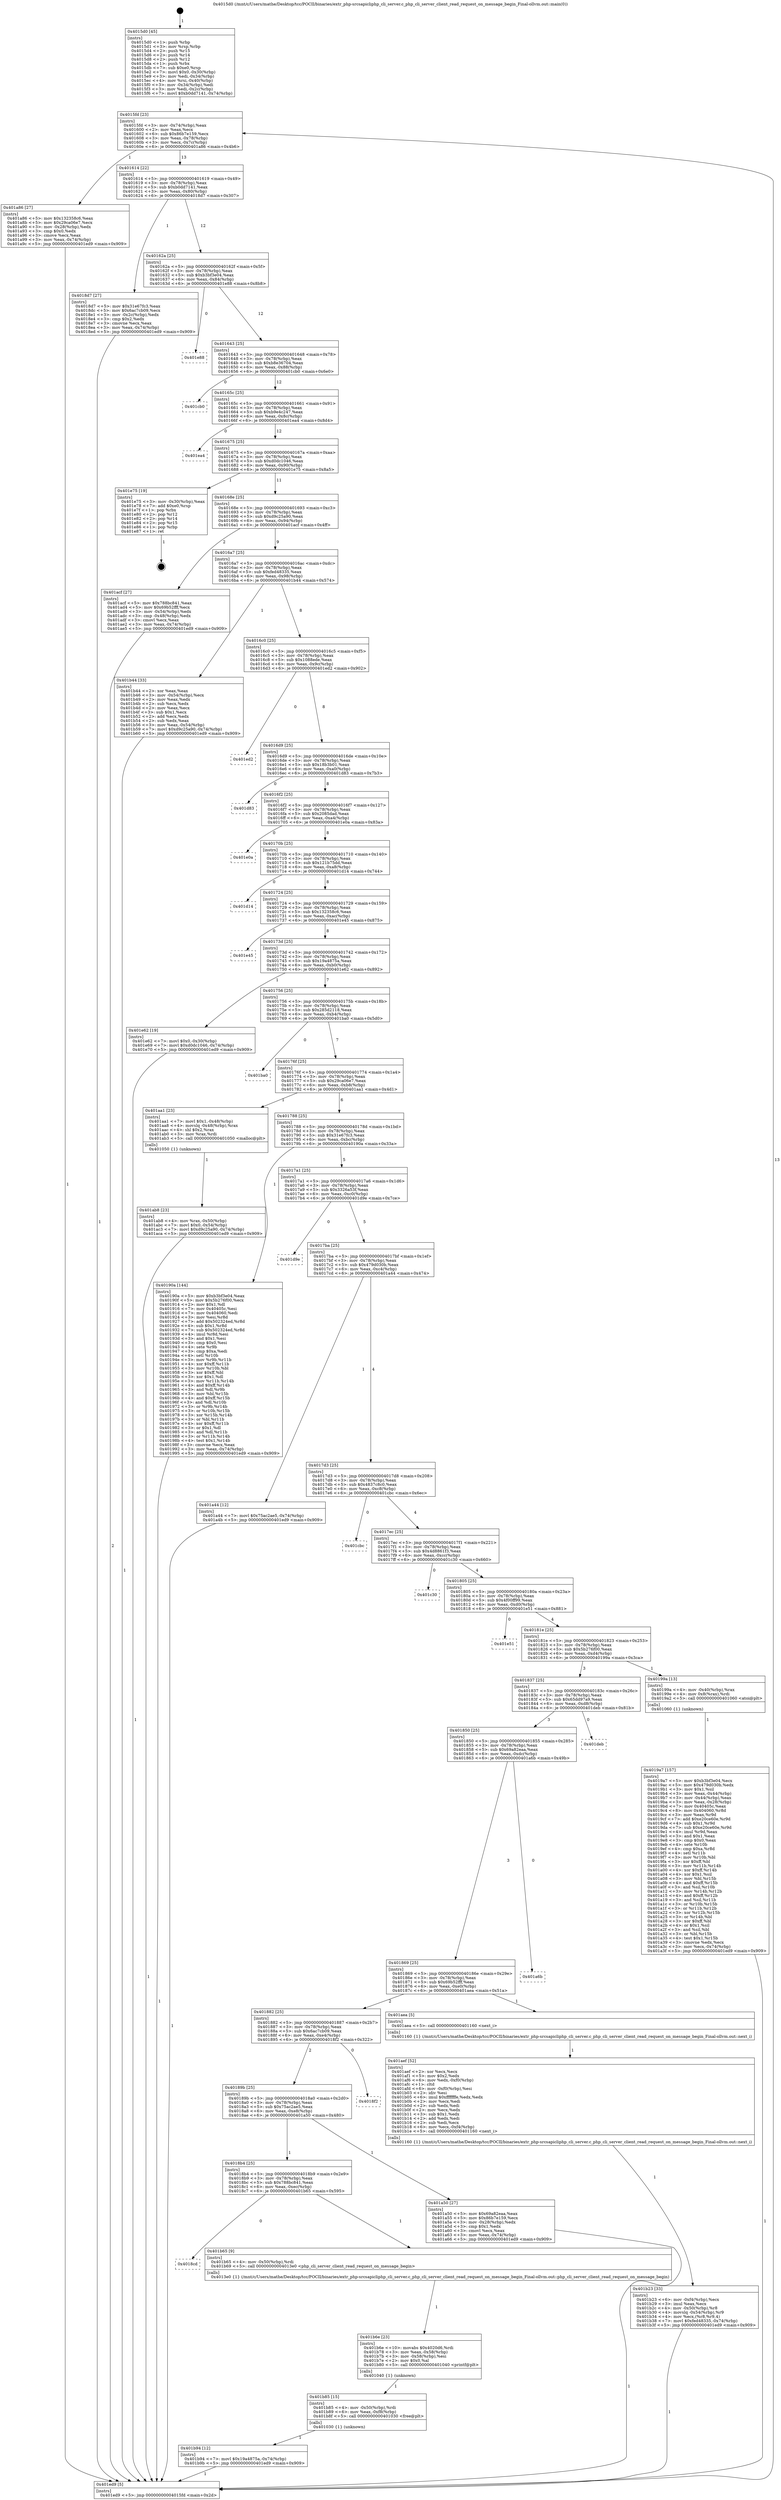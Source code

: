 digraph "0x4015d0" {
  label = "0x4015d0 (/mnt/c/Users/mathe/Desktop/tcc/POCII/binaries/extr_php-srcsapicliphp_cli_server.c_php_cli_server_client_read_request_on_message_begin_Final-ollvm.out::main(0))"
  labelloc = "t"
  node[shape=record]

  Entry [label="",width=0.3,height=0.3,shape=circle,fillcolor=black,style=filled]
  "0x4015fd" [label="{
     0x4015fd [23]\l
     | [instrs]\l
     &nbsp;&nbsp;0x4015fd \<+3\>: mov -0x74(%rbp),%eax\l
     &nbsp;&nbsp;0x401600 \<+2\>: mov %eax,%ecx\l
     &nbsp;&nbsp;0x401602 \<+6\>: sub $0x86b7e159,%ecx\l
     &nbsp;&nbsp;0x401608 \<+3\>: mov %eax,-0x78(%rbp)\l
     &nbsp;&nbsp;0x40160b \<+3\>: mov %ecx,-0x7c(%rbp)\l
     &nbsp;&nbsp;0x40160e \<+6\>: je 0000000000401a86 \<main+0x4b6\>\l
  }"]
  "0x401a86" [label="{
     0x401a86 [27]\l
     | [instrs]\l
     &nbsp;&nbsp;0x401a86 \<+5\>: mov $0x132358c6,%eax\l
     &nbsp;&nbsp;0x401a8b \<+5\>: mov $0x29ca06e7,%ecx\l
     &nbsp;&nbsp;0x401a90 \<+3\>: mov -0x28(%rbp),%edx\l
     &nbsp;&nbsp;0x401a93 \<+3\>: cmp $0x0,%edx\l
     &nbsp;&nbsp;0x401a96 \<+3\>: cmove %ecx,%eax\l
     &nbsp;&nbsp;0x401a99 \<+3\>: mov %eax,-0x74(%rbp)\l
     &nbsp;&nbsp;0x401a9c \<+5\>: jmp 0000000000401ed9 \<main+0x909\>\l
  }"]
  "0x401614" [label="{
     0x401614 [22]\l
     | [instrs]\l
     &nbsp;&nbsp;0x401614 \<+5\>: jmp 0000000000401619 \<main+0x49\>\l
     &nbsp;&nbsp;0x401619 \<+3\>: mov -0x78(%rbp),%eax\l
     &nbsp;&nbsp;0x40161c \<+5\>: sub $0xb0dd7141,%eax\l
     &nbsp;&nbsp;0x401621 \<+3\>: mov %eax,-0x80(%rbp)\l
     &nbsp;&nbsp;0x401624 \<+6\>: je 00000000004018d7 \<main+0x307\>\l
  }"]
  Exit [label="",width=0.3,height=0.3,shape=circle,fillcolor=black,style=filled,peripheries=2]
  "0x4018d7" [label="{
     0x4018d7 [27]\l
     | [instrs]\l
     &nbsp;&nbsp;0x4018d7 \<+5\>: mov $0x31e67fc3,%eax\l
     &nbsp;&nbsp;0x4018dc \<+5\>: mov $0x6ac7cb09,%ecx\l
     &nbsp;&nbsp;0x4018e1 \<+3\>: mov -0x2c(%rbp),%edx\l
     &nbsp;&nbsp;0x4018e4 \<+3\>: cmp $0x2,%edx\l
     &nbsp;&nbsp;0x4018e7 \<+3\>: cmovne %ecx,%eax\l
     &nbsp;&nbsp;0x4018ea \<+3\>: mov %eax,-0x74(%rbp)\l
     &nbsp;&nbsp;0x4018ed \<+5\>: jmp 0000000000401ed9 \<main+0x909\>\l
  }"]
  "0x40162a" [label="{
     0x40162a [25]\l
     | [instrs]\l
     &nbsp;&nbsp;0x40162a \<+5\>: jmp 000000000040162f \<main+0x5f\>\l
     &nbsp;&nbsp;0x40162f \<+3\>: mov -0x78(%rbp),%eax\l
     &nbsp;&nbsp;0x401632 \<+5\>: sub $0xb3bf3e04,%eax\l
     &nbsp;&nbsp;0x401637 \<+6\>: mov %eax,-0x84(%rbp)\l
     &nbsp;&nbsp;0x40163d \<+6\>: je 0000000000401e88 \<main+0x8b8\>\l
  }"]
  "0x401ed9" [label="{
     0x401ed9 [5]\l
     | [instrs]\l
     &nbsp;&nbsp;0x401ed9 \<+5\>: jmp 00000000004015fd \<main+0x2d\>\l
  }"]
  "0x4015d0" [label="{
     0x4015d0 [45]\l
     | [instrs]\l
     &nbsp;&nbsp;0x4015d0 \<+1\>: push %rbp\l
     &nbsp;&nbsp;0x4015d1 \<+3\>: mov %rsp,%rbp\l
     &nbsp;&nbsp;0x4015d4 \<+2\>: push %r15\l
     &nbsp;&nbsp;0x4015d6 \<+2\>: push %r14\l
     &nbsp;&nbsp;0x4015d8 \<+2\>: push %r12\l
     &nbsp;&nbsp;0x4015da \<+1\>: push %rbx\l
     &nbsp;&nbsp;0x4015db \<+7\>: sub $0xe0,%rsp\l
     &nbsp;&nbsp;0x4015e2 \<+7\>: movl $0x0,-0x30(%rbp)\l
     &nbsp;&nbsp;0x4015e9 \<+3\>: mov %edi,-0x34(%rbp)\l
     &nbsp;&nbsp;0x4015ec \<+4\>: mov %rsi,-0x40(%rbp)\l
     &nbsp;&nbsp;0x4015f0 \<+3\>: mov -0x34(%rbp),%edi\l
     &nbsp;&nbsp;0x4015f3 \<+3\>: mov %edi,-0x2c(%rbp)\l
     &nbsp;&nbsp;0x4015f6 \<+7\>: movl $0xb0dd7141,-0x74(%rbp)\l
  }"]
  "0x401b94" [label="{
     0x401b94 [12]\l
     | [instrs]\l
     &nbsp;&nbsp;0x401b94 \<+7\>: movl $0x19a4875a,-0x74(%rbp)\l
     &nbsp;&nbsp;0x401b9b \<+5\>: jmp 0000000000401ed9 \<main+0x909\>\l
  }"]
  "0x401e88" [label="{
     0x401e88\l
  }", style=dashed]
  "0x401643" [label="{
     0x401643 [25]\l
     | [instrs]\l
     &nbsp;&nbsp;0x401643 \<+5\>: jmp 0000000000401648 \<main+0x78\>\l
     &nbsp;&nbsp;0x401648 \<+3\>: mov -0x78(%rbp),%eax\l
     &nbsp;&nbsp;0x40164b \<+5\>: sub $0xb8e36704,%eax\l
     &nbsp;&nbsp;0x401650 \<+6\>: mov %eax,-0x88(%rbp)\l
     &nbsp;&nbsp;0x401656 \<+6\>: je 0000000000401cb0 \<main+0x6e0\>\l
  }"]
  "0x401b85" [label="{
     0x401b85 [15]\l
     | [instrs]\l
     &nbsp;&nbsp;0x401b85 \<+4\>: mov -0x50(%rbp),%rdi\l
     &nbsp;&nbsp;0x401b89 \<+6\>: mov %eax,-0xf8(%rbp)\l
     &nbsp;&nbsp;0x401b8f \<+5\>: call 0000000000401030 \<free@plt\>\l
     | [calls]\l
     &nbsp;&nbsp;0x401030 \{1\} (unknown)\l
  }"]
  "0x401cb0" [label="{
     0x401cb0\l
  }", style=dashed]
  "0x40165c" [label="{
     0x40165c [25]\l
     | [instrs]\l
     &nbsp;&nbsp;0x40165c \<+5\>: jmp 0000000000401661 \<main+0x91\>\l
     &nbsp;&nbsp;0x401661 \<+3\>: mov -0x78(%rbp),%eax\l
     &nbsp;&nbsp;0x401664 \<+5\>: sub $0xb9e4c247,%eax\l
     &nbsp;&nbsp;0x401669 \<+6\>: mov %eax,-0x8c(%rbp)\l
     &nbsp;&nbsp;0x40166f \<+6\>: je 0000000000401ea4 \<main+0x8d4\>\l
  }"]
  "0x401b6e" [label="{
     0x401b6e [23]\l
     | [instrs]\l
     &nbsp;&nbsp;0x401b6e \<+10\>: movabs $0x4020d6,%rdi\l
     &nbsp;&nbsp;0x401b78 \<+3\>: mov %eax,-0x58(%rbp)\l
     &nbsp;&nbsp;0x401b7b \<+3\>: mov -0x58(%rbp),%esi\l
     &nbsp;&nbsp;0x401b7e \<+2\>: mov $0x0,%al\l
     &nbsp;&nbsp;0x401b80 \<+5\>: call 0000000000401040 \<printf@plt\>\l
     | [calls]\l
     &nbsp;&nbsp;0x401040 \{1\} (unknown)\l
  }"]
  "0x401ea4" [label="{
     0x401ea4\l
  }", style=dashed]
  "0x401675" [label="{
     0x401675 [25]\l
     | [instrs]\l
     &nbsp;&nbsp;0x401675 \<+5\>: jmp 000000000040167a \<main+0xaa\>\l
     &nbsp;&nbsp;0x40167a \<+3\>: mov -0x78(%rbp),%eax\l
     &nbsp;&nbsp;0x40167d \<+5\>: sub $0xd0dc1046,%eax\l
     &nbsp;&nbsp;0x401682 \<+6\>: mov %eax,-0x90(%rbp)\l
     &nbsp;&nbsp;0x401688 \<+6\>: je 0000000000401e75 \<main+0x8a5\>\l
  }"]
  "0x4018cd" [label="{
     0x4018cd\l
  }", style=dashed]
  "0x401e75" [label="{
     0x401e75 [19]\l
     | [instrs]\l
     &nbsp;&nbsp;0x401e75 \<+3\>: mov -0x30(%rbp),%eax\l
     &nbsp;&nbsp;0x401e78 \<+7\>: add $0xe0,%rsp\l
     &nbsp;&nbsp;0x401e7f \<+1\>: pop %rbx\l
     &nbsp;&nbsp;0x401e80 \<+2\>: pop %r12\l
     &nbsp;&nbsp;0x401e82 \<+2\>: pop %r14\l
     &nbsp;&nbsp;0x401e84 \<+2\>: pop %r15\l
     &nbsp;&nbsp;0x401e86 \<+1\>: pop %rbp\l
     &nbsp;&nbsp;0x401e87 \<+1\>: ret\l
  }"]
  "0x40168e" [label="{
     0x40168e [25]\l
     | [instrs]\l
     &nbsp;&nbsp;0x40168e \<+5\>: jmp 0000000000401693 \<main+0xc3\>\l
     &nbsp;&nbsp;0x401693 \<+3\>: mov -0x78(%rbp),%eax\l
     &nbsp;&nbsp;0x401696 \<+5\>: sub $0xd9c25a90,%eax\l
     &nbsp;&nbsp;0x40169b \<+6\>: mov %eax,-0x94(%rbp)\l
     &nbsp;&nbsp;0x4016a1 \<+6\>: je 0000000000401acf \<main+0x4ff\>\l
  }"]
  "0x401b65" [label="{
     0x401b65 [9]\l
     | [instrs]\l
     &nbsp;&nbsp;0x401b65 \<+4\>: mov -0x50(%rbp),%rdi\l
     &nbsp;&nbsp;0x401b69 \<+5\>: call 00000000004013e0 \<php_cli_server_client_read_request_on_message_begin\>\l
     | [calls]\l
     &nbsp;&nbsp;0x4013e0 \{1\} (/mnt/c/Users/mathe/Desktop/tcc/POCII/binaries/extr_php-srcsapicliphp_cli_server.c_php_cli_server_client_read_request_on_message_begin_Final-ollvm.out::php_cli_server_client_read_request_on_message_begin)\l
  }"]
  "0x401acf" [label="{
     0x401acf [27]\l
     | [instrs]\l
     &nbsp;&nbsp;0x401acf \<+5\>: mov $0x788bc841,%eax\l
     &nbsp;&nbsp;0x401ad4 \<+5\>: mov $0x69b52fff,%ecx\l
     &nbsp;&nbsp;0x401ad9 \<+3\>: mov -0x54(%rbp),%edx\l
     &nbsp;&nbsp;0x401adc \<+3\>: cmp -0x48(%rbp),%edx\l
     &nbsp;&nbsp;0x401adf \<+3\>: cmovl %ecx,%eax\l
     &nbsp;&nbsp;0x401ae2 \<+3\>: mov %eax,-0x74(%rbp)\l
     &nbsp;&nbsp;0x401ae5 \<+5\>: jmp 0000000000401ed9 \<main+0x909\>\l
  }"]
  "0x4016a7" [label="{
     0x4016a7 [25]\l
     | [instrs]\l
     &nbsp;&nbsp;0x4016a7 \<+5\>: jmp 00000000004016ac \<main+0xdc\>\l
     &nbsp;&nbsp;0x4016ac \<+3\>: mov -0x78(%rbp),%eax\l
     &nbsp;&nbsp;0x4016af \<+5\>: sub $0xfed48335,%eax\l
     &nbsp;&nbsp;0x4016b4 \<+6\>: mov %eax,-0x98(%rbp)\l
     &nbsp;&nbsp;0x4016ba \<+6\>: je 0000000000401b44 \<main+0x574\>\l
  }"]
  "0x401b23" [label="{
     0x401b23 [33]\l
     | [instrs]\l
     &nbsp;&nbsp;0x401b23 \<+6\>: mov -0xf4(%rbp),%ecx\l
     &nbsp;&nbsp;0x401b29 \<+3\>: imul %eax,%ecx\l
     &nbsp;&nbsp;0x401b2c \<+4\>: mov -0x50(%rbp),%r8\l
     &nbsp;&nbsp;0x401b30 \<+4\>: movslq -0x54(%rbp),%r9\l
     &nbsp;&nbsp;0x401b34 \<+4\>: mov %ecx,(%r8,%r9,4)\l
     &nbsp;&nbsp;0x401b38 \<+7\>: movl $0xfed48335,-0x74(%rbp)\l
     &nbsp;&nbsp;0x401b3f \<+5\>: jmp 0000000000401ed9 \<main+0x909\>\l
  }"]
  "0x401b44" [label="{
     0x401b44 [33]\l
     | [instrs]\l
     &nbsp;&nbsp;0x401b44 \<+2\>: xor %eax,%eax\l
     &nbsp;&nbsp;0x401b46 \<+3\>: mov -0x54(%rbp),%ecx\l
     &nbsp;&nbsp;0x401b49 \<+2\>: mov %eax,%edx\l
     &nbsp;&nbsp;0x401b4b \<+2\>: sub %ecx,%edx\l
     &nbsp;&nbsp;0x401b4d \<+2\>: mov %eax,%ecx\l
     &nbsp;&nbsp;0x401b4f \<+3\>: sub $0x1,%ecx\l
     &nbsp;&nbsp;0x401b52 \<+2\>: add %ecx,%edx\l
     &nbsp;&nbsp;0x401b54 \<+2\>: sub %edx,%eax\l
     &nbsp;&nbsp;0x401b56 \<+3\>: mov %eax,-0x54(%rbp)\l
     &nbsp;&nbsp;0x401b59 \<+7\>: movl $0xd9c25a90,-0x74(%rbp)\l
     &nbsp;&nbsp;0x401b60 \<+5\>: jmp 0000000000401ed9 \<main+0x909\>\l
  }"]
  "0x4016c0" [label="{
     0x4016c0 [25]\l
     | [instrs]\l
     &nbsp;&nbsp;0x4016c0 \<+5\>: jmp 00000000004016c5 \<main+0xf5\>\l
     &nbsp;&nbsp;0x4016c5 \<+3\>: mov -0x78(%rbp),%eax\l
     &nbsp;&nbsp;0x4016c8 \<+5\>: sub $0x1088ede,%eax\l
     &nbsp;&nbsp;0x4016cd \<+6\>: mov %eax,-0x9c(%rbp)\l
     &nbsp;&nbsp;0x4016d3 \<+6\>: je 0000000000401ed2 \<main+0x902\>\l
  }"]
  "0x401aef" [label="{
     0x401aef [52]\l
     | [instrs]\l
     &nbsp;&nbsp;0x401aef \<+2\>: xor %ecx,%ecx\l
     &nbsp;&nbsp;0x401af1 \<+5\>: mov $0x2,%edx\l
     &nbsp;&nbsp;0x401af6 \<+6\>: mov %edx,-0xf0(%rbp)\l
     &nbsp;&nbsp;0x401afc \<+1\>: cltd\l
     &nbsp;&nbsp;0x401afd \<+6\>: mov -0xf0(%rbp),%esi\l
     &nbsp;&nbsp;0x401b03 \<+2\>: idiv %esi\l
     &nbsp;&nbsp;0x401b05 \<+6\>: imul $0xfffffffe,%edx,%edx\l
     &nbsp;&nbsp;0x401b0b \<+2\>: mov %ecx,%edi\l
     &nbsp;&nbsp;0x401b0d \<+2\>: sub %edx,%edi\l
     &nbsp;&nbsp;0x401b0f \<+2\>: mov %ecx,%edx\l
     &nbsp;&nbsp;0x401b11 \<+3\>: sub $0x1,%edx\l
     &nbsp;&nbsp;0x401b14 \<+2\>: add %edx,%edi\l
     &nbsp;&nbsp;0x401b16 \<+2\>: sub %edi,%ecx\l
     &nbsp;&nbsp;0x401b18 \<+6\>: mov %ecx,-0xf4(%rbp)\l
     &nbsp;&nbsp;0x401b1e \<+5\>: call 0000000000401160 \<next_i\>\l
     | [calls]\l
     &nbsp;&nbsp;0x401160 \{1\} (/mnt/c/Users/mathe/Desktop/tcc/POCII/binaries/extr_php-srcsapicliphp_cli_server.c_php_cli_server_client_read_request_on_message_begin_Final-ollvm.out::next_i)\l
  }"]
  "0x401ed2" [label="{
     0x401ed2\l
  }", style=dashed]
  "0x4016d9" [label="{
     0x4016d9 [25]\l
     | [instrs]\l
     &nbsp;&nbsp;0x4016d9 \<+5\>: jmp 00000000004016de \<main+0x10e\>\l
     &nbsp;&nbsp;0x4016de \<+3\>: mov -0x78(%rbp),%eax\l
     &nbsp;&nbsp;0x4016e1 \<+5\>: sub $0x18b3b01,%eax\l
     &nbsp;&nbsp;0x4016e6 \<+6\>: mov %eax,-0xa0(%rbp)\l
     &nbsp;&nbsp;0x4016ec \<+6\>: je 0000000000401d83 \<main+0x7b3\>\l
  }"]
  "0x401ab8" [label="{
     0x401ab8 [23]\l
     | [instrs]\l
     &nbsp;&nbsp;0x401ab8 \<+4\>: mov %rax,-0x50(%rbp)\l
     &nbsp;&nbsp;0x401abc \<+7\>: movl $0x0,-0x54(%rbp)\l
     &nbsp;&nbsp;0x401ac3 \<+7\>: movl $0xd9c25a90,-0x74(%rbp)\l
     &nbsp;&nbsp;0x401aca \<+5\>: jmp 0000000000401ed9 \<main+0x909\>\l
  }"]
  "0x401d83" [label="{
     0x401d83\l
  }", style=dashed]
  "0x4016f2" [label="{
     0x4016f2 [25]\l
     | [instrs]\l
     &nbsp;&nbsp;0x4016f2 \<+5\>: jmp 00000000004016f7 \<main+0x127\>\l
     &nbsp;&nbsp;0x4016f7 \<+3\>: mov -0x78(%rbp),%eax\l
     &nbsp;&nbsp;0x4016fa \<+5\>: sub $0x2085dad,%eax\l
     &nbsp;&nbsp;0x4016ff \<+6\>: mov %eax,-0xa4(%rbp)\l
     &nbsp;&nbsp;0x401705 \<+6\>: je 0000000000401e0a \<main+0x83a\>\l
  }"]
  "0x4018b4" [label="{
     0x4018b4 [25]\l
     | [instrs]\l
     &nbsp;&nbsp;0x4018b4 \<+5\>: jmp 00000000004018b9 \<main+0x2e9\>\l
     &nbsp;&nbsp;0x4018b9 \<+3\>: mov -0x78(%rbp),%eax\l
     &nbsp;&nbsp;0x4018bc \<+5\>: sub $0x788bc841,%eax\l
     &nbsp;&nbsp;0x4018c1 \<+6\>: mov %eax,-0xec(%rbp)\l
     &nbsp;&nbsp;0x4018c7 \<+6\>: je 0000000000401b65 \<main+0x595\>\l
  }"]
  "0x401e0a" [label="{
     0x401e0a\l
  }", style=dashed]
  "0x40170b" [label="{
     0x40170b [25]\l
     | [instrs]\l
     &nbsp;&nbsp;0x40170b \<+5\>: jmp 0000000000401710 \<main+0x140\>\l
     &nbsp;&nbsp;0x401710 \<+3\>: mov -0x78(%rbp),%eax\l
     &nbsp;&nbsp;0x401713 \<+5\>: sub $0x121b75dd,%eax\l
     &nbsp;&nbsp;0x401718 \<+6\>: mov %eax,-0xa8(%rbp)\l
     &nbsp;&nbsp;0x40171e \<+6\>: je 0000000000401d14 \<main+0x744\>\l
  }"]
  "0x401a50" [label="{
     0x401a50 [27]\l
     | [instrs]\l
     &nbsp;&nbsp;0x401a50 \<+5\>: mov $0x69a82eaa,%eax\l
     &nbsp;&nbsp;0x401a55 \<+5\>: mov $0x86b7e159,%ecx\l
     &nbsp;&nbsp;0x401a5a \<+3\>: mov -0x28(%rbp),%edx\l
     &nbsp;&nbsp;0x401a5d \<+3\>: cmp $0x1,%edx\l
     &nbsp;&nbsp;0x401a60 \<+3\>: cmovl %ecx,%eax\l
     &nbsp;&nbsp;0x401a63 \<+3\>: mov %eax,-0x74(%rbp)\l
     &nbsp;&nbsp;0x401a66 \<+5\>: jmp 0000000000401ed9 \<main+0x909\>\l
  }"]
  "0x401d14" [label="{
     0x401d14\l
  }", style=dashed]
  "0x401724" [label="{
     0x401724 [25]\l
     | [instrs]\l
     &nbsp;&nbsp;0x401724 \<+5\>: jmp 0000000000401729 \<main+0x159\>\l
     &nbsp;&nbsp;0x401729 \<+3\>: mov -0x78(%rbp),%eax\l
     &nbsp;&nbsp;0x40172c \<+5\>: sub $0x132358c6,%eax\l
     &nbsp;&nbsp;0x401731 \<+6\>: mov %eax,-0xac(%rbp)\l
     &nbsp;&nbsp;0x401737 \<+6\>: je 0000000000401e45 \<main+0x875\>\l
  }"]
  "0x40189b" [label="{
     0x40189b [25]\l
     | [instrs]\l
     &nbsp;&nbsp;0x40189b \<+5\>: jmp 00000000004018a0 \<main+0x2d0\>\l
     &nbsp;&nbsp;0x4018a0 \<+3\>: mov -0x78(%rbp),%eax\l
     &nbsp;&nbsp;0x4018a3 \<+5\>: sub $0x75ac2ae5,%eax\l
     &nbsp;&nbsp;0x4018a8 \<+6\>: mov %eax,-0xe8(%rbp)\l
     &nbsp;&nbsp;0x4018ae \<+6\>: je 0000000000401a50 \<main+0x480\>\l
  }"]
  "0x401e45" [label="{
     0x401e45\l
  }", style=dashed]
  "0x40173d" [label="{
     0x40173d [25]\l
     | [instrs]\l
     &nbsp;&nbsp;0x40173d \<+5\>: jmp 0000000000401742 \<main+0x172\>\l
     &nbsp;&nbsp;0x401742 \<+3\>: mov -0x78(%rbp),%eax\l
     &nbsp;&nbsp;0x401745 \<+5\>: sub $0x19a4875a,%eax\l
     &nbsp;&nbsp;0x40174a \<+6\>: mov %eax,-0xb0(%rbp)\l
     &nbsp;&nbsp;0x401750 \<+6\>: je 0000000000401e62 \<main+0x892\>\l
  }"]
  "0x4018f2" [label="{
     0x4018f2\l
  }", style=dashed]
  "0x401e62" [label="{
     0x401e62 [19]\l
     | [instrs]\l
     &nbsp;&nbsp;0x401e62 \<+7\>: movl $0x0,-0x30(%rbp)\l
     &nbsp;&nbsp;0x401e69 \<+7\>: movl $0xd0dc1046,-0x74(%rbp)\l
     &nbsp;&nbsp;0x401e70 \<+5\>: jmp 0000000000401ed9 \<main+0x909\>\l
  }"]
  "0x401756" [label="{
     0x401756 [25]\l
     | [instrs]\l
     &nbsp;&nbsp;0x401756 \<+5\>: jmp 000000000040175b \<main+0x18b\>\l
     &nbsp;&nbsp;0x40175b \<+3\>: mov -0x78(%rbp),%eax\l
     &nbsp;&nbsp;0x40175e \<+5\>: sub $0x285d2118,%eax\l
     &nbsp;&nbsp;0x401763 \<+6\>: mov %eax,-0xb4(%rbp)\l
     &nbsp;&nbsp;0x401769 \<+6\>: je 0000000000401ba0 \<main+0x5d0\>\l
  }"]
  "0x401882" [label="{
     0x401882 [25]\l
     | [instrs]\l
     &nbsp;&nbsp;0x401882 \<+5\>: jmp 0000000000401887 \<main+0x2b7\>\l
     &nbsp;&nbsp;0x401887 \<+3\>: mov -0x78(%rbp),%eax\l
     &nbsp;&nbsp;0x40188a \<+5\>: sub $0x6ac7cb09,%eax\l
     &nbsp;&nbsp;0x40188f \<+6\>: mov %eax,-0xe4(%rbp)\l
     &nbsp;&nbsp;0x401895 \<+6\>: je 00000000004018f2 \<main+0x322\>\l
  }"]
  "0x401ba0" [label="{
     0x401ba0\l
  }", style=dashed]
  "0x40176f" [label="{
     0x40176f [25]\l
     | [instrs]\l
     &nbsp;&nbsp;0x40176f \<+5\>: jmp 0000000000401774 \<main+0x1a4\>\l
     &nbsp;&nbsp;0x401774 \<+3\>: mov -0x78(%rbp),%eax\l
     &nbsp;&nbsp;0x401777 \<+5\>: sub $0x29ca06e7,%eax\l
     &nbsp;&nbsp;0x40177c \<+6\>: mov %eax,-0xb8(%rbp)\l
     &nbsp;&nbsp;0x401782 \<+6\>: je 0000000000401aa1 \<main+0x4d1\>\l
  }"]
  "0x401aea" [label="{
     0x401aea [5]\l
     | [instrs]\l
     &nbsp;&nbsp;0x401aea \<+5\>: call 0000000000401160 \<next_i\>\l
     | [calls]\l
     &nbsp;&nbsp;0x401160 \{1\} (/mnt/c/Users/mathe/Desktop/tcc/POCII/binaries/extr_php-srcsapicliphp_cli_server.c_php_cli_server_client_read_request_on_message_begin_Final-ollvm.out::next_i)\l
  }"]
  "0x401aa1" [label="{
     0x401aa1 [23]\l
     | [instrs]\l
     &nbsp;&nbsp;0x401aa1 \<+7\>: movl $0x1,-0x48(%rbp)\l
     &nbsp;&nbsp;0x401aa8 \<+4\>: movslq -0x48(%rbp),%rax\l
     &nbsp;&nbsp;0x401aac \<+4\>: shl $0x2,%rax\l
     &nbsp;&nbsp;0x401ab0 \<+3\>: mov %rax,%rdi\l
     &nbsp;&nbsp;0x401ab3 \<+5\>: call 0000000000401050 \<malloc@plt\>\l
     | [calls]\l
     &nbsp;&nbsp;0x401050 \{1\} (unknown)\l
  }"]
  "0x401788" [label="{
     0x401788 [25]\l
     | [instrs]\l
     &nbsp;&nbsp;0x401788 \<+5\>: jmp 000000000040178d \<main+0x1bd\>\l
     &nbsp;&nbsp;0x40178d \<+3\>: mov -0x78(%rbp),%eax\l
     &nbsp;&nbsp;0x401790 \<+5\>: sub $0x31e67fc3,%eax\l
     &nbsp;&nbsp;0x401795 \<+6\>: mov %eax,-0xbc(%rbp)\l
     &nbsp;&nbsp;0x40179b \<+6\>: je 000000000040190a \<main+0x33a\>\l
  }"]
  "0x401869" [label="{
     0x401869 [25]\l
     | [instrs]\l
     &nbsp;&nbsp;0x401869 \<+5\>: jmp 000000000040186e \<main+0x29e\>\l
     &nbsp;&nbsp;0x40186e \<+3\>: mov -0x78(%rbp),%eax\l
     &nbsp;&nbsp;0x401871 \<+5\>: sub $0x69b52fff,%eax\l
     &nbsp;&nbsp;0x401876 \<+6\>: mov %eax,-0xe0(%rbp)\l
     &nbsp;&nbsp;0x40187c \<+6\>: je 0000000000401aea \<main+0x51a\>\l
  }"]
  "0x40190a" [label="{
     0x40190a [144]\l
     | [instrs]\l
     &nbsp;&nbsp;0x40190a \<+5\>: mov $0xb3bf3e04,%eax\l
     &nbsp;&nbsp;0x40190f \<+5\>: mov $0x5b276f00,%ecx\l
     &nbsp;&nbsp;0x401914 \<+2\>: mov $0x1,%dl\l
     &nbsp;&nbsp;0x401916 \<+7\>: mov 0x40405c,%esi\l
     &nbsp;&nbsp;0x40191d \<+7\>: mov 0x404060,%edi\l
     &nbsp;&nbsp;0x401924 \<+3\>: mov %esi,%r8d\l
     &nbsp;&nbsp;0x401927 \<+7\>: add $0x502324ed,%r8d\l
     &nbsp;&nbsp;0x40192e \<+4\>: sub $0x1,%r8d\l
     &nbsp;&nbsp;0x401932 \<+7\>: sub $0x502324ed,%r8d\l
     &nbsp;&nbsp;0x401939 \<+4\>: imul %r8d,%esi\l
     &nbsp;&nbsp;0x40193d \<+3\>: and $0x1,%esi\l
     &nbsp;&nbsp;0x401940 \<+3\>: cmp $0x0,%esi\l
     &nbsp;&nbsp;0x401943 \<+4\>: sete %r9b\l
     &nbsp;&nbsp;0x401947 \<+3\>: cmp $0xa,%edi\l
     &nbsp;&nbsp;0x40194a \<+4\>: setl %r10b\l
     &nbsp;&nbsp;0x40194e \<+3\>: mov %r9b,%r11b\l
     &nbsp;&nbsp;0x401951 \<+4\>: xor $0xff,%r11b\l
     &nbsp;&nbsp;0x401955 \<+3\>: mov %r10b,%bl\l
     &nbsp;&nbsp;0x401958 \<+3\>: xor $0xff,%bl\l
     &nbsp;&nbsp;0x40195b \<+3\>: xor $0x1,%dl\l
     &nbsp;&nbsp;0x40195e \<+3\>: mov %r11b,%r14b\l
     &nbsp;&nbsp;0x401961 \<+4\>: and $0xff,%r14b\l
     &nbsp;&nbsp;0x401965 \<+3\>: and %dl,%r9b\l
     &nbsp;&nbsp;0x401968 \<+3\>: mov %bl,%r15b\l
     &nbsp;&nbsp;0x40196b \<+4\>: and $0xff,%r15b\l
     &nbsp;&nbsp;0x40196f \<+3\>: and %dl,%r10b\l
     &nbsp;&nbsp;0x401972 \<+3\>: or %r9b,%r14b\l
     &nbsp;&nbsp;0x401975 \<+3\>: or %r10b,%r15b\l
     &nbsp;&nbsp;0x401978 \<+3\>: xor %r15b,%r14b\l
     &nbsp;&nbsp;0x40197b \<+3\>: or %bl,%r11b\l
     &nbsp;&nbsp;0x40197e \<+4\>: xor $0xff,%r11b\l
     &nbsp;&nbsp;0x401982 \<+3\>: or $0x1,%dl\l
     &nbsp;&nbsp;0x401985 \<+3\>: and %dl,%r11b\l
     &nbsp;&nbsp;0x401988 \<+3\>: or %r11b,%r14b\l
     &nbsp;&nbsp;0x40198b \<+4\>: test $0x1,%r14b\l
     &nbsp;&nbsp;0x40198f \<+3\>: cmovne %ecx,%eax\l
     &nbsp;&nbsp;0x401992 \<+3\>: mov %eax,-0x74(%rbp)\l
     &nbsp;&nbsp;0x401995 \<+5\>: jmp 0000000000401ed9 \<main+0x909\>\l
  }"]
  "0x4017a1" [label="{
     0x4017a1 [25]\l
     | [instrs]\l
     &nbsp;&nbsp;0x4017a1 \<+5\>: jmp 00000000004017a6 \<main+0x1d6\>\l
     &nbsp;&nbsp;0x4017a6 \<+3\>: mov -0x78(%rbp),%eax\l
     &nbsp;&nbsp;0x4017a9 \<+5\>: sub $0x3326a53f,%eax\l
     &nbsp;&nbsp;0x4017ae \<+6\>: mov %eax,-0xc0(%rbp)\l
     &nbsp;&nbsp;0x4017b4 \<+6\>: je 0000000000401d9e \<main+0x7ce\>\l
  }"]
  "0x401a6b" [label="{
     0x401a6b\l
  }", style=dashed]
  "0x401d9e" [label="{
     0x401d9e\l
  }", style=dashed]
  "0x4017ba" [label="{
     0x4017ba [25]\l
     | [instrs]\l
     &nbsp;&nbsp;0x4017ba \<+5\>: jmp 00000000004017bf \<main+0x1ef\>\l
     &nbsp;&nbsp;0x4017bf \<+3\>: mov -0x78(%rbp),%eax\l
     &nbsp;&nbsp;0x4017c2 \<+5\>: sub $0x479d030b,%eax\l
     &nbsp;&nbsp;0x4017c7 \<+6\>: mov %eax,-0xc4(%rbp)\l
     &nbsp;&nbsp;0x4017cd \<+6\>: je 0000000000401a44 \<main+0x474\>\l
  }"]
  "0x401850" [label="{
     0x401850 [25]\l
     | [instrs]\l
     &nbsp;&nbsp;0x401850 \<+5\>: jmp 0000000000401855 \<main+0x285\>\l
     &nbsp;&nbsp;0x401855 \<+3\>: mov -0x78(%rbp),%eax\l
     &nbsp;&nbsp;0x401858 \<+5\>: sub $0x69a82eaa,%eax\l
     &nbsp;&nbsp;0x40185d \<+6\>: mov %eax,-0xdc(%rbp)\l
     &nbsp;&nbsp;0x401863 \<+6\>: je 0000000000401a6b \<main+0x49b\>\l
  }"]
  "0x401a44" [label="{
     0x401a44 [12]\l
     | [instrs]\l
     &nbsp;&nbsp;0x401a44 \<+7\>: movl $0x75ac2ae5,-0x74(%rbp)\l
     &nbsp;&nbsp;0x401a4b \<+5\>: jmp 0000000000401ed9 \<main+0x909\>\l
  }"]
  "0x4017d3" [label="{
     0x4017d3 [25]\l
     | [instrs]\l
     &nbsp;&nbsp;0x4017d3 \<+5\>: jmp 00000000004017d8 \<main+0x208\>\l
     &nbsp;&nbsp;0x4017d8 \<+3\>: mov -0x78(%rbp),%eax\l
     &nbsp;&nbsp;0x4017db \<+5\>: sub $0x4837c8c0,%eax\l
     &nbsp;&nbsp;0x4017e0 \<+6\>: mov %eax,-0xc8(%rbp)\l
     &nbsp;&nbsp;0x4017e6 \<+6\>: je 0000000000401cbc \<main+0x6ec\>\l
  }"]
  "0x401deb" [label="{
     0x401deb\l
  }", style=dashed]
  "0x401cbc" [label="{
     0x401cbc\l
  }", style=dashed]
  "0x4017ec" [label="{
     0x4017ec [25]\l
     | [instrs]\l
     &nbsp;&nbsp;0x4017ec \<+5\>: jmp 00000000004017f1 \<main+0x221\>\l
     &nbsp;&nbsp;0x4017f1 \<+3\>: mov -0x78(%rbp),%eax\l
     &nbsp;&nbsp;0x4017f4 \<+5\>: sub $0x4d8861f3,%eax\l
     &nbsp;&nbsp;0x4017f9 \<+6\>: mov %eax,-0xcc(%rbp)\l
     &nbsp;&nbsp;0x4017ff \<+6\>: je 0000000000401c30 \<main+0x660\>\l
  }"]
  "0x4019a7" [label="{
     0x4019a7 [157]\l
     | [instrs]\l
     &nbsp;&nbsp;0x4019a7 \<+5\>: mov $0xb3bf3e04,%ecx\l
     &nbsp;&nbsp;0x4019ac \<+5\>: mov $0x479d030b,%edx\l
     &nbsp;&nbsp;0x4019b1 \<+3\>: mov $0x1,%sil\l
     &nbsp;&nbsp;0x4019b4 \<+3\>: mov %eax,-0x44(%rbp)\l
     &nbsp;&nbsp;0x4019b7 \<+3\>: mov -0x44(%rbp),%eax\l
     &nbsp;&nbsp;0x4019ba \<+3\>: mov %eax,-0x28(%rbp)\l
     &nbsp;&nbsp;0x4019bd \<+7\>: mov 0x40405c,%eax\l
     &nbsp;&nbsp;0x4019c4 \<+8\>: mov 0x404060,%r8d\l
     &nbsp;&nbsp;0x4019cc \<+3\>: mov %eax,%r9d\l
     &nbsp;&nbsp;0x4019cf \<+7\>: add $0xe20ce60e,%r9d\l
     &nbsp;&nbsp;0x4019d6 \<+4\>: sub $0x1,%r9d\l
     &nbsp;&nbsp;0x4019da \<+7\>: sub $0xe20ce60e,%r9d\l
     &nbsp;&nbsp;0x4019e1 \<+4\>: imul %r9d,%eax\l
     &nbsp;&nbsp;0x4019e5 \<+3\>: and $0x1,%eax\l
     &nbsp;&nbsp;0x4019e8 \<+3\>: cmp $0x0,%eax\l
     &nbsp;&nbsp;0x4019eb \<+4\>: sete %r10b\l
     &nbsp;&nbsp;0x4019ef \<+4\>: cmp $0xa,%r8d\l
     &nbsp;&nbsp;0x4019f3 \<+4\>: setl %r11b\l
     &nbsp;&nbsp;0x4019f7 \<+3\>: mov %r10b,%bl\l
     &nbsp;&nbsp;0x4019fa \<+3\>: xor $0xff,%bl\l
     &nbsp;&nbsp;0x4019fd \<+3\>: mov %r11b,%r14b\l
     &nbsp;&nbsp;0x401a00 \<+4\>: xor $0xff,%r14b\l
     &nbsp;&nbsp;0x401a04 \<+4\>: xor $0x1,%sil\l
     &nbsp;&nbsp;0x401a08 \<+3\>: mov %bl,%r15b\l
     &nbsp;&nbsp;0x401a0b \<+4\>: and $0xff,%r15b\l
     &nbsp;&nbsp;0x401a0f \<+3\>: and %sil,%r10b\l
     &nbsp;&nbsp;0x401a12 \<+3\>: mov %r14b,%r12b\l
     &nbsp;&nbsp;0x401a15 \<+4\>: and $0xff,%r12b\l
     &nbsp;&nbsp;0x401a19 \<+3\>: and %sil,%r11b\l
     &nbsp;&nbsp;0x401a1c \<+3\>: or %r10b,%r15b\l
     &nbsp;&nbsp;0x401a1f \<+3\>: or %r11b,%r12b\l
     &nbsp;&nbsp;0x401a22 \<+3\>: xor %r12b,%r15b\l
     &nbsp;&nbsp;0x401a25 \<+3\>: or %r14b,%bl\l
     &nbsp;&nbsp;0x401a28 \<+3\>: xor $0xff,%bl\l
     &nbsp;&nbsp;0x401a2b \<+4\>: or $0x1,%sil\l
     &nbsp;&nbsp;0x401a2f \<+3\>: and %sil,%bl\l
     &nbsp;&nbsp;0x401a32 \<+3\>: or %bl,%r15b\l
     &nbsp;&nbsp;0x401a35 \<+4\>: test $0x1,%r15b\l
     &nbsp;&nbsp;0x401a39 \<+3\>: cmovne %edx,%ecx\l
     &nbsp;&nbsp;0x401a3c \<+3\>: mov %ecx,-0x74(%rbp)\l
     &nbsp;&nbsp;0x401a3f \<+5\>: jmp 0000000000401ed9 \<main+0x909\>\l
  }"]
  "0x401c30" [label="{
     0x401c30\l
  }", style=dashed]
  "0x401805" [label="{
     0x401805 [25]\l
     | [instrs]\l
     &nbsp;&nbsp;0x401805 \<+5\>: jmp 000000000040180a \<main+0x23a\>\l
     &nbsp;&nbsp;0x40180a \<+3\>: mov -0x78(%rbp),%eax\l
     &nbsp;&nbsp;0x40180d \<+5\>: sub $0x4f00ff99,%eax\l
     &nbsp;&nbsp;0x401812 \<+6\>: mov %eax,-0xd0(%rbp)\l
     &nbsp;&nbsp;0x401818 \<+6\>: je 0000000000401e51 \<main+0x881\>\l
  }"]
  "0x401837" [label="{
     0x401837 [25]\l
     | [instrs]\l
     &nbsp;&nbsp;0x401837 \<+5\>: jmp 000000000040183c \<main+0x26c\>\l
     &nbsp;&nbsp;0x40183c \<+3\>: mov -0x78(%rbp),%eax\l
     &nbsp;&nbsp;0x40183f \<+5\>: sub $0x65dd97a9,%eax\l
     &nbsp;&nbsp;0x401844 \<+6\>: mov %eax,-0xd8(%rbp)\l
     &nbsp;&nbsp;0x40184a \<+6\>: je 0000000000401deb \<main+0x81b\>\l
  }"]
  "0x401e51" [label="{
     0x401e51\l
  }", style=dashed]
  "0x40181e" [label="{
     0x40181e [25]\l
     | [instrs]\l
     &nbsp;&nbsp;0x40181e \<+5\>: jmp 0000000000401823 \<main+0x253\>\l
     &nbsp;&nbsp;0x401823 \<+3\>: mov -0x78(%rbp),%eax\l
     &nbsp;&nbsp;0x401826 \<+5\>: sub $0x5b276f00,%eax\l
     &nbsp;&nbsp;0x40182b \<+6\>: mov %eax,-0xd4(%rbp)\l
     &nbsp;&nbsp;0x401831 \<+6\>: je 000000000040199a \<main+0x3ca\>\l
  }"]
  "0x40199a" [label="{
     0x40199a [13]\l
     | [instrs]\l
     &nbsp;&nbsp;0x40199a \<+4\>: mov -0x40(%rbp),%rax\l
     &nbsp;&nbsp;0x40199e \<+4\>: mov 0x8(%rax),%rdi\l
     &nbsp;&nbsp;0x4019a2 \<+5\>: call 0000000000401060 \<atoi@plt\>\l
     | [calls]\l
     &nbsp;&nbsp;0x401060 \{1\} (unknown)\l
  }"]
  Entry -> "0x4015d0" [label=" 1"]
  "0x4015fd" -> "0x401a86" [label=" 1"]
  "0x4015fd" -> "0x401614" [label=" 13"]
  "0x401e75" -> Exit [label=" 1"]
  "0x401614" -> "0x4018d7" [label=" 1"]
  "0x401614" -> "0x40162a" [label=" 12"]
  "0x4018d7" -> "0x401ed9" [label=" 1"]
  "0x4015d0" -> "0x4015fd" [label=" 1"]
  "0x401ed9" -> "0x4015fd" [label=" 13"]
  "0x401e62" -> "0x401ed9" [label=" 1"]
  "0x40162a" -> "0x401e88" [label=" 0"]
  "0x40162a" -> "0x401643" [label=" 12"]
  "0x401b94" -> "0x401ed9" [label=" 1"]
  "0x401643" -> "0x401cb0" [label=" 0"]
  "0x401643" -> "0x40165c" [label=" 12"]
  "0x401b85" -> "0x401b94" [label=" 1"]
  "0x40165c" -> "0x401ea4" [label=" 0"]
  "0x40165c" -> "0x401675" [label=" 12"]
  "0x401b6e" -> "0x401b85" [label=" 1"]
  "0x401675" -> "0x401e75" [label=" 1"]
  "0x401675" -> "0x40168e" [label=" 11"]
  "0x401b65" -> "0x401b6e" [label=" 1"]
  "0x40168e" -> "0x401acf" [label=" 2"]
  "0x40168e" -> "0x4016a7" [label=" 9"]
  "0x4018b4" -> "0x4018cd" [label=" 0"]
  "0x4016a7" -> "0x401b44" [label=" 1"]
  "0x4016a7" -> "0x4016c0" [label=" 8"]
  "0x4018b4" -> "0x401b65" [label=" 1"]
  "0x4016c0" -> "0x401ed2" [label=" 0"]
  "0x4016c0" -> "0x4016d9" [label=" 8"]
  "0x401b44" -> "0x401ed9" [label=" 1"]
  "0x4016d9" -> "0x401d83" [label=" 0"]
  "0x4016d9" -> "0x4016f2" [label=" 8"]
  "0x401b23" -> "0x401ed9" [label=" 1"]
  "0x4016f2" -> "0x401e0a" [label=" 0"]
  "0x4016f2" -> "0x40170b" [label=" 8"]
  "0x401aef" -> "0x401b23" [label=" 1"]
  "0x40170b" -> "0x401d14" [label=" 0"]
  "0x40170b" -> "0x401724" [label=" 8"]
  "0x401aea" -> "0x401aef" [label=" 1"]
  "0x401724" -> "0x401e45" [label=" 0"]
  "0x401724" -> "0x40173d" [label=" 8"]
  "0x401ab8" -> "0x401ed9" [label=" 1"]
  "0x40173d" -> "0x401e62" [label=" 1"]
  "0x40173d" -> "0x401756" [label=" 7"]
  "0x401aa1" -> "0x401ab8" [label=" 1"]
  "0x401756" -> "0x401ba0" [label=" 0"]
  "0x401756" -> "0x40176f" [label=" 7"]
  "0x401a50" -> "0x401ed9" [label=" 1"]
  "0x40176f" -> "0x401aa1" [label=" 1"]
  "0x40176f" -> "0x401788" [label=" 6"]
  "0x40189b" -> "0x4018b4" [label=" 1"]
  "0x401788" -> "0x40190a" [label=" 1"]
  "0x401788" -> "0x4017a1" [label=" 5"]
  "0x40190a" -> "0x401ed9" [label=" 1"]
  "0x401acf" -> "0x401ed9" [label=" 2"]
  "0x4017a1" -> "0x401d9e" [label=" 0"]
  "0x4017a1" -> "0x4017ba" [label=" 5"]
  "0x401882" -> "0x40189b" [label=" 2"]
  "0x4017ba" -> "0x401a44" [label=" 1"]
  "0x4017ba" -> "0x4017d3" [label=" 4"]
  "0x401a86" -> "0x401ed9" [label=" 1"]
  "0x4017d3" -> "0x401cbc" [label=" 0"]
  "0x4017d3" -> "0x4017ec" [label=" 4"]
  "0x401869" -> "0x401882" [label=" 2"]
  "0x4017ec" -> "0x401c30" [label=" 0"]
  "0x4017ec" -> "0x401805" [label=" 4"]
  "0x40189b" -> "0x401a50" [label=" 1"]
  "0x401805" -> "0x401e51" [label=" 0"]
  "0x401805" -> "0x40181e" [label=" 4"]
  "0x401850" -> "0x401869" [label=" 3"]
  "0x40181e" -> "0x40199a" [label=" 1"]
  "0x40181e" -> "0x401837" [label=" 3"]
  "0x40199a" -> "0x4019a7" [label=" 1"]
  "0x4019a7" -> "0x401ed9" [label=" 1"]
  "0x401a44" -> "0x401ed9" [label=" 1"]
  "0x401869" -> "0x401aea" [label=" 1"]
  "0x401837" -> "0x401deb" [label=" 0"]
  "0x401837" -> "0x401850" [label=" 3"]
  "0x401882" -> "0x4018f2" [label=" 0"]
  "0x401850" -> "0x401a6b" [label=" 0"]
}
